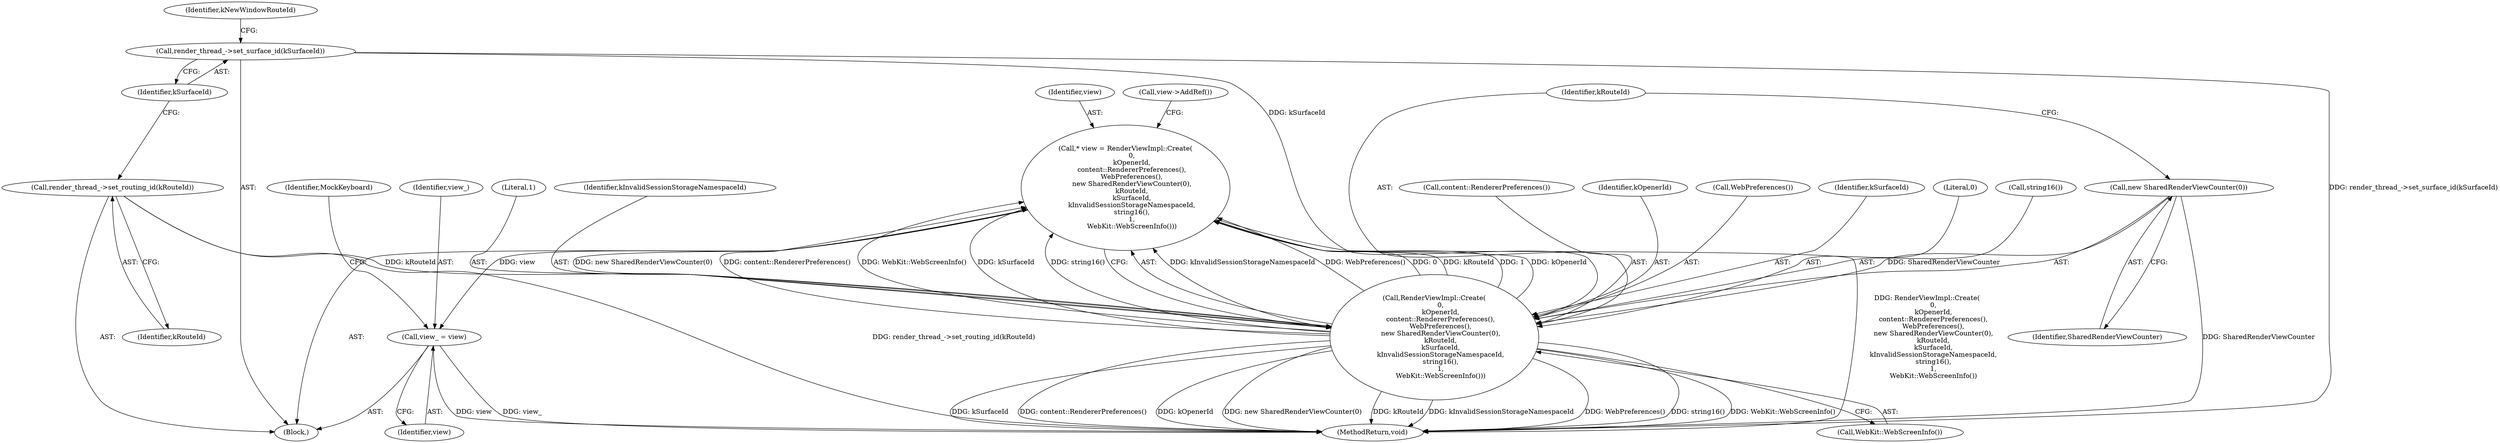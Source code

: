 digraph "0_Chrome_744c2a2d90c3c9a33c818e1ea4b7ccb5010663a0_18@pointer" {
"1000136" [label="(Call,* view = RenderViewImpl::Create(\n      0,\n      kOpenerId,\n      content::RendererPreferences(),\n      WebPreferences(),\n      new SharedRenderViewCounter(0),\n      kRouteId,\n      kSurfaceId,\n      kInvalidSessionStorageNamespaceId,\n      string16(),\n      1,\n      WebKit::WebScreenInfo()))"];
"1000138" [label="(Call,RenderViewImpl::Create(\n      0,\n      kOpenerId,\n      content::RendererPreferences(),\n      WebPreferences(),\n      new SharedRenderViewCounter(0),\n      kRouteId,\n      kSurfaceId,\n      kInvalidSessionStorageNamespaceId,\n      string16(),\n      1,\n      WebKit::WebScreenInfo()))"];
"1000143" [label="(Call,new SharedRenderViewCounter(0))"];
"1000114" [label="(Call,render_thread_->set_routing_id(kRouteId))"];
"1000116" [label="(Call,render_thread_->set_surface_id(kSurfaceId))"];
"1000152" [label="(Call,view_ = view)"];
"1000116" [label="(Call,render_thread_->set_surface_id(kSurfaceId))"];
"1000143" [label="(Call,new SharedRenderViewCounter(0))"];
"1000114" [label="(Call,render_thread_->set_routing_id(kRouteId))"];
"1000137" [label="(Identifier,view)"];
"1000150" [label="(Call,WebKit::WebScreenInfo())"];
"1000141" [label="(Call,content::RendererPreferences())"];
"1000152" [label="(Call,view_ = view)"];
"1000115" [label="(Identifier,kRouteId)"];
"1000119" [label="(Identifier,kNewWindowRouteId)"];
"1000140" [label="(Identifier,kOpenerId)"];
"1000142" [label="(Call,WebPreferences())"];
"1000145" [label="(Identifier,kRouteId)"];
"1000138" [label="(Call,RenderViewImpl::Create(\n      0,\n      kOpenerId,\n      content::RendererPreferences(),\n      WebPreferences(),\n      new SharedRenderViewCounter(0),\n      kRouteId,\n      kSurfaceId,\n      kInvalidSessionStorageNamespaceId,\n      string16(),\n      1,\n      WebKit::WebScreenInfo()))"];
"1000157" [label="(Identifier,MockKeyboard)"];
"1000144" [label="(Identifier,SharedRenderViewCounter)"];
"1000117" [label="(Identifier,kSurfaceId)"];
"1000146" [label="(Identifier,kSurfaceId)"];
"1000101" [label="(Block,)"];
"1000139" [label="(Literal,0)"];
"1000158" [label="(MethodReturn,void)"];
"1000148" [label="(Call,string16())"];
"1000149" [label="(Literal,1)"];
"1000153" [label="(Identifier,view_)"];
"1000154" [label="(Identifier,view)"];
"1000147" [label="(Identifier,kInvalidSessionStorageNamespaceId)"];
"1000151" [label="(Call,view->AddRef())"];
"1000136" [label="(Call,* view = RenderViewImpl::Create(\n      0,\n      kOpenerId,\n      content::RendererPreferences(),\n      WebPreferences(),\n      new SharedRenderViewCounter(0),\n      kRouteId,\n      kSurfaceId,\n      kInvalidSessionStorageNamespaceId,\n      string16(),\n      1,\n      WebKit::WebScreenInfo()))"];
"1000136" -> "1000101"  [label="AST: "];
"1000136" -> "1000138"  [label="CFG: "];
"1000137" -> "1000136"  [label="AST: "];
"1000138" -> "1000136"  [label="AST: "];
"1000151" -> "1000136"  [label="CFG: "];
"1000136" -> "1000158"  [label="DDG: RenderViewImpl::Create(\n      0,\n      kOpenerId,\n      content::RendererPreferences(),\n      WebPreferences(),\n      new SharedRenderViewCounter(0),\n      kRouteId,\n      kSurfaceId,\n      kInvalidSessionStorageNamespaceId,\n      string16(),\n      1,\n      WebKit::WebScreenInfo())"];
"1000138" -> "1000136"  [label="DDG: kInvalidSessionStorageNamespaceId"];
"1000138" -> "1000136"  [label="DDG: WebPreferences()"];
"1000138" -> "1000136"  [label="DDG: 0"];
"1000138" -> "1000136"  [label="DDG: kRouteId"];
"1000138" -> "1000136"  [label="DDG: 1"];
"1000138" -> "1000136"  [label="DDG: kOpenerId"];
"1000138" -> "1000136"  [label="DDG: new SharedRenderViewCounter(0)"];
"1000138" -> "1000136"  [label="DDG: content::RendererPreferences()"];
"1000138" -> "1000136"  [label="DDG: WebKit::WebScreenInfo()"];
"1000138" -> "1000136"  [label="DDG: kSurfaceId"];
"1000138" -> "1000136"  [label="DDG: string16()"];
"1000136" -> "1000152"  [label="DDG: view"];
"1000138" -> "1000150"  [label="CFG: "];
"1000139" -> "1000138"  [label="AST: "];
"1000140" -> "1000138"  [label="AST: "];
"1000141" -> "1000138"  [label="AST: "];
"1000142" -> "1000138"  [label="AST: "];
"1000143" -> "1000138"  [label="AST: "];
"1000145" -> "1000138"  [label="AST: "];
"1000146" -> "1000138"  [label="AST: "];
"1000147" -> "1000138"  [label="AST: "];
"1000148" -> "1000138"  [label="AST: "];
"1000149" -> "1000138"  [label="AST: "];
"1000150" -> "1000138"  [label="AST: "];
"1000138" -> "1000158"  [label="DDG: WebPreferences()"];
"1000138" -> "1000158"  [label="DDG: string16()"];
"1000138" -> "1000158"  [label="DDG: WebKit::WebScreenInfo()"];
"1000138" -> "1000158"  [label="DDG: kSurfaceId"];
"1000138" -> "1000158"  [label="DDG: content::RendererPreferences()"];
"1000138" -> "1000158"  [label="DDG: kOpenerId"];
"1000138" -> "1000158"  [label="DDG: new SharedRenderViewCounter(0)"];
"1000138" -> "1000158"  [label="DDG: kRouteId"];
"1000138" -> "1000158"  [label="DDG: kInvalidSessionStorageNamespaceId"];
"1000143" -> "1000138"  [label="DDG: SharedRenderViewCounter"];
"1000114" -> "1000138"  [label="DDG: kRouteId"];
"1000116" -> "1000138"  [label="DDG: kSurfaceId"];
"1000143" -> "1000144"  [label="CFG: "];
"1000144" -> "1000143"  [label="AST: "];
"1000145" -> "1000143"  [label="CFG: "];
"1000143" -> "1000158"  [label="DDG: SharedRenderViewCounter"];
"1000114" -> "1000101"  [label="AST: "];
"1000114" -> "1000115"  [label="CFG: "];
"1000115" -> "1000114"  [label="AST: "];
"1000117" -> "1000114"  [label="CFG: "];
"1000114" -> "1000158"  [label="DDG: render_thread_->set_routing_id(kRouteId)"];
"1000116" -> "1000101"  [label="AST: "];
"1000116" -> "1000117"  [label="CFG: "];
"1000117" -> "1000116"  [label="AST: "];
"1000119" -> "1000116"  [label="CFG: "];
"1000116" -> "1000158"  [label="DDG: render_thread_->set_surface_id(kSurfaceId)"];
"1000152" -> "1000101"  [label="AST: "];
"1000152" -> "1000154"  [label="CFG: "];
"1000153" -> "1000152"  [label="AST: "];
"1000154" -> "1000152"  [label="AST: "];
"1000157" -> "1000152"  [label="CFG: "];
"1000152" -> "1000158"  [label="DDG: view"];
"1000152" -> "1000158"  [label="DDG: view_"];
}
